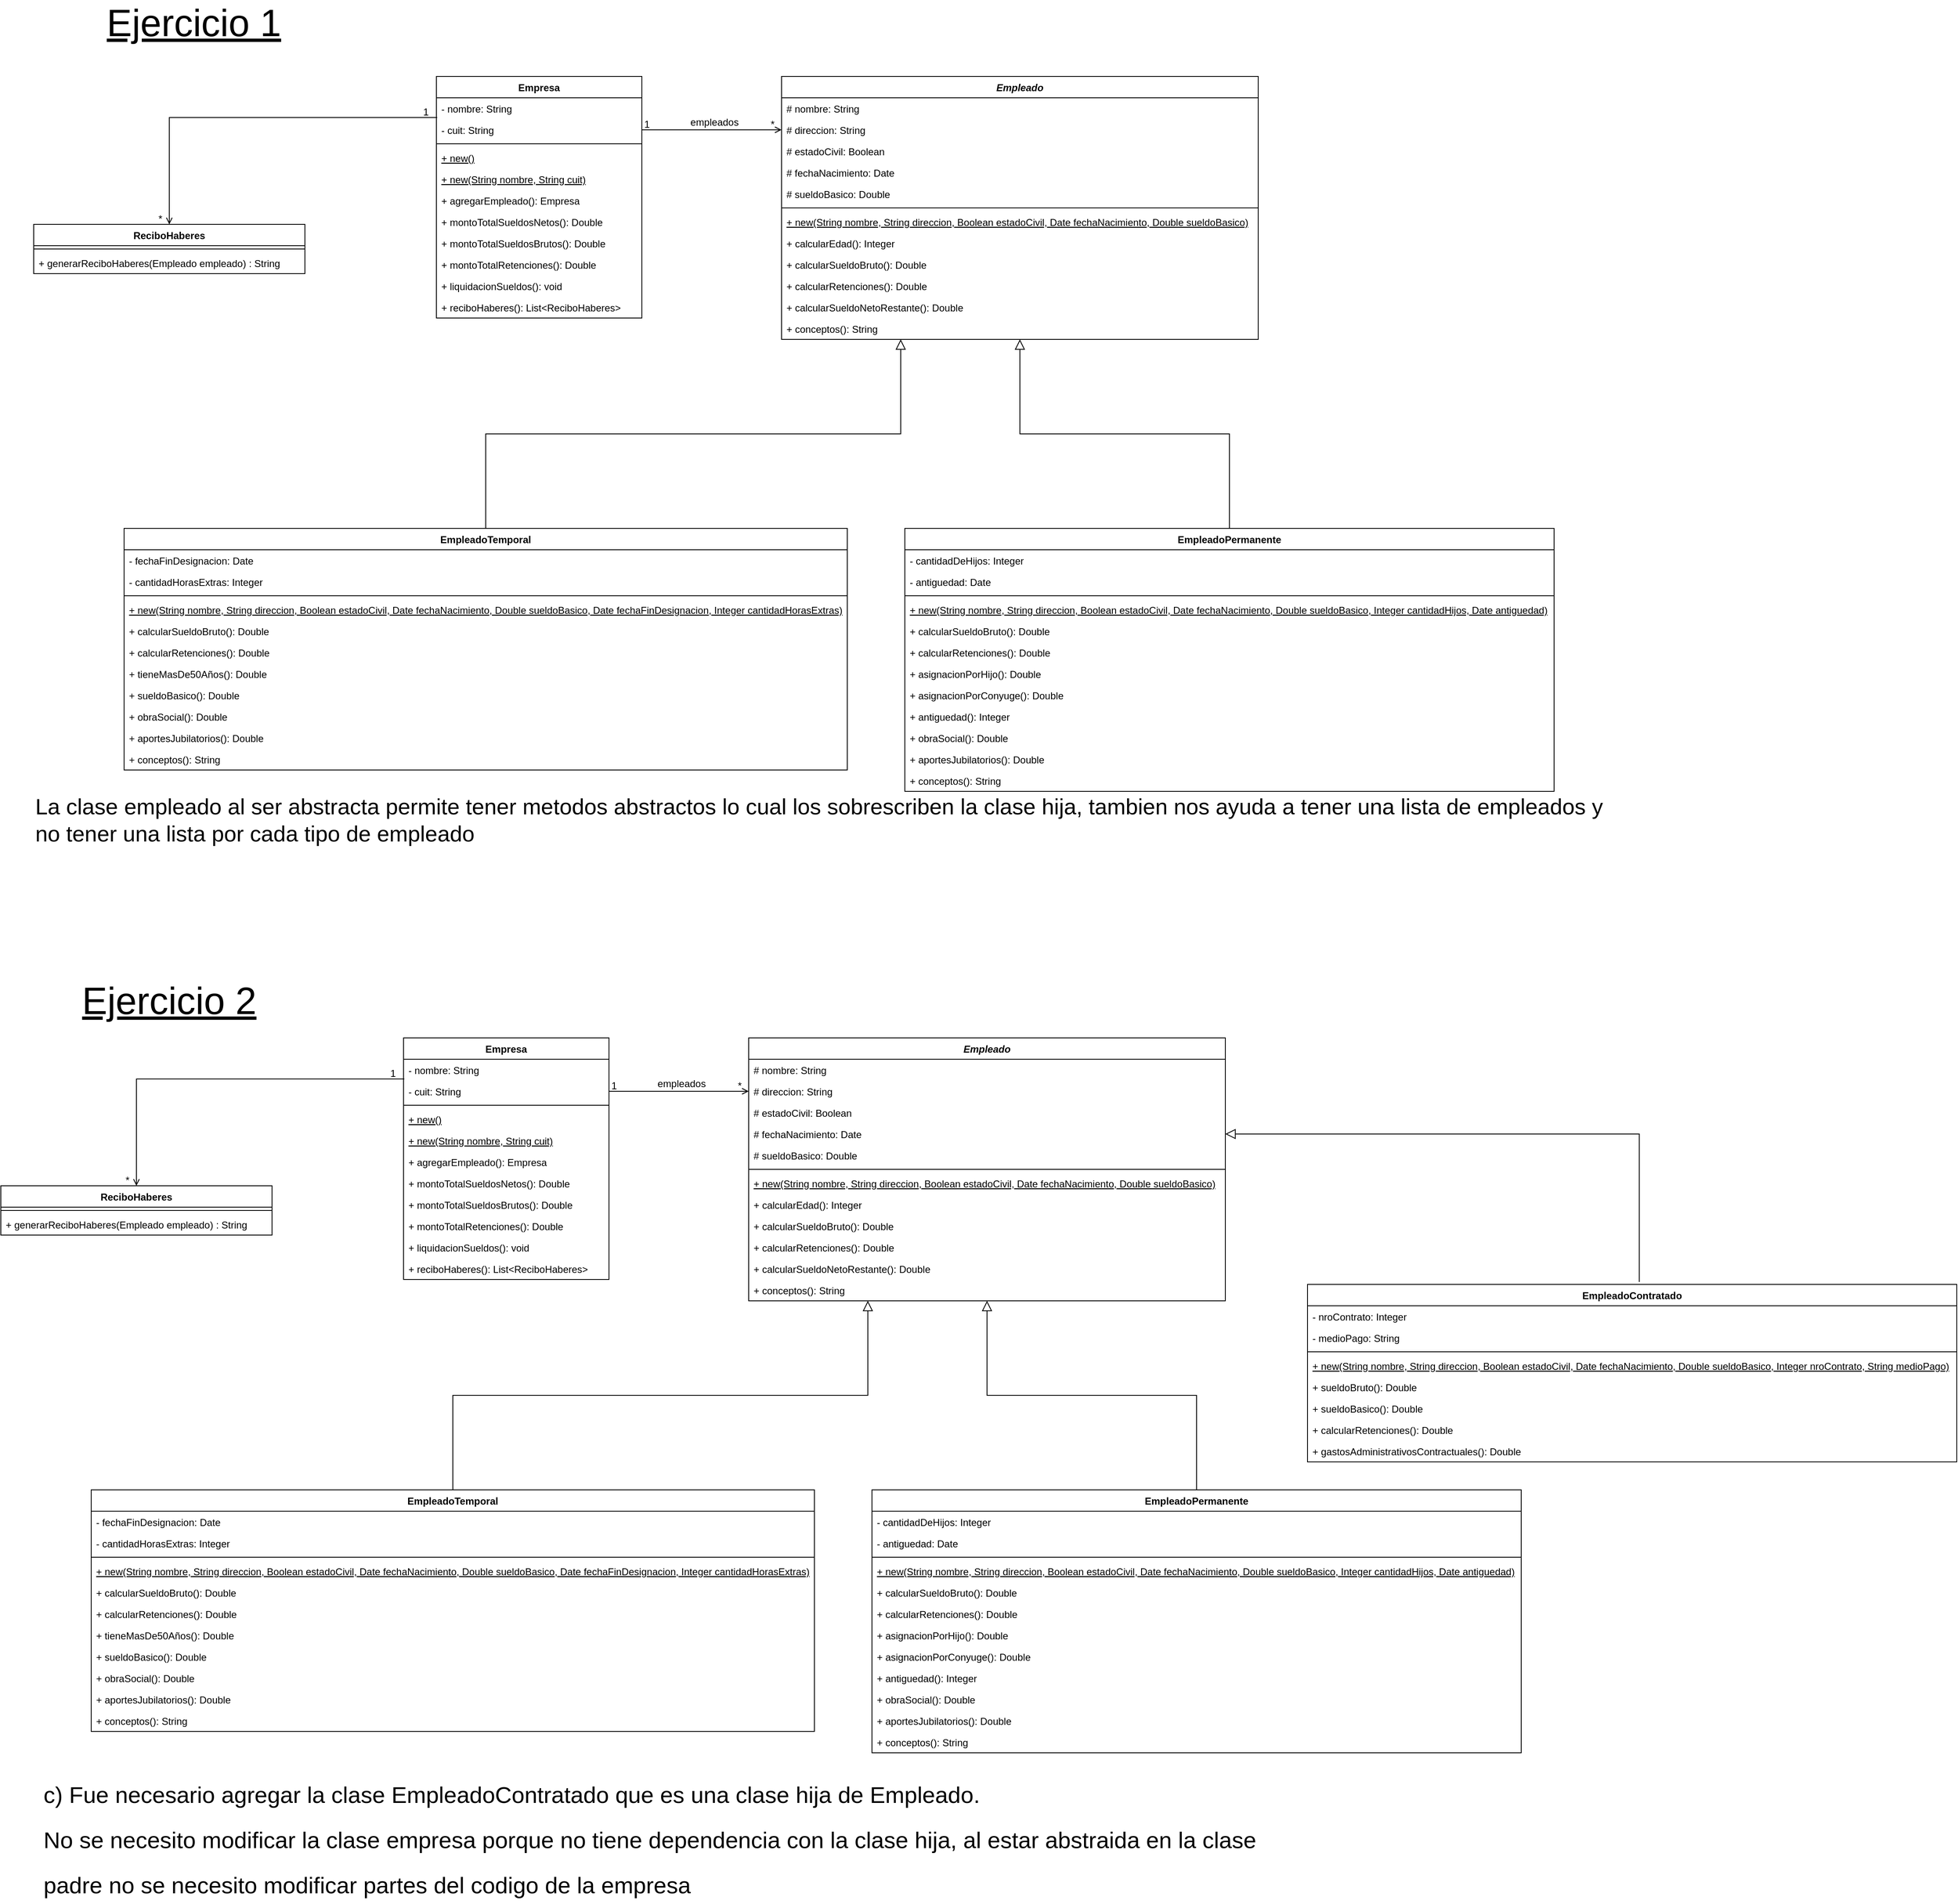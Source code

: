 <mxfile version="17.4.2" type="github">
  <diagram id="C5RBs43oDa-KdzZeNtuy" name="Page-1">
    <mxGraphModel dx="4097" dy="2901" grid="1" gridSize="10" guides="1" tooltips="1" connect="1" arrows="1" fold="1" page="1" pageScale="1" pageWidth="827" pageHeight="1169" math="0" shadow="0">
      <root>
        <mxCell id="WIyWlLk6GJQsqaUBKTNV-0" />
        <mxCell id="WIyWlLk6GJQsqaUBKTNV-1" parent="WIyWlLk6GJQsqaUBKTNV-0" />
        <mxCell id="zkfFHV4jXpPFQw0GAbJ--6" value="Empresa" style="swimlane;fontStyle=1;align=center;verticalAlign=top;childLayout=stackLayout;horizontal=1;startSize=26;horizontalStack=0;resizeParent=1;resizeLast=0;collapsible=1;marginBottom=0;rounded=0;shadow=0;strokeWidth=1;" parent="WIyWlLk6GJQsqaUBKTNV-1" vertex="1">
          <mxGeometry x="-290" y="-1070" width="250" height="294" as="geometry">
            <mxRectangle x="130" y="380" width="160" height="26" as="alternateBounds" />
          </mxGeometry>
        </mxCell>
        <mxCell id="zkfFHV4jXpPFQw0GAbJ--7" value="- nombre: String" style="text;align=left;verticalAlign=top;spacingLeft=4;spacingRight=4;overflow=hidden;rotatable=0;points=[[0,0.5],[1,0.5]];portConstraint=eastwest;" parent="zkfFHV4jXpPFQw0GAbJ--6" vertex="1">
          <mxGeometry y="26" width="250" height="26" as="geometry" />
        </mxCell>
        <mxCell id="zkfFHV4jXpPFQw0GAbJ--8" value="- cuit: String" style="text;align=left;verticalAlign=top;spacingLeft=4;spacingRight=4;overflow=hidden;rotatable=0;points=[[0,0.5],[1,0.5]];portConstraint=eastwest;rounded=0;shadow=0;html=0;" parent="zkfFHV4jXpPFQw0GAbJ--6" vertex="1">
          <mxGeometry y="52" width="250" height="26" as="geometry" />
        </mxCell>
        <mxCell id="zkfFHV4jXpPFQw0GAbJ--9" value="" style="line;html=1;strokeWidth=1;align=left;verticalAlign=middle;spacingTop=-1;spacingLeft=3;spacingRight=3;rotatable=0;labelPosition=right;points=[];portConstraint=eastwest;" parent="zkfFHV4jXpPFQw0GAbJ--6" vertex="1">
          <mxGeometry y="78" width="250" height="8" as="geometry" />
        </mxCell>
        <mxCell id="yzf1McUnUGxm_b6Z-Wyk-23" value="+ new()" style="text;align=left;verticalAlign=top;spacingLeft=4;spacingRight=4;overflow=hidden;rotatable=0;points=[[0,0.5],[1,0.5]];portConstraint=eastwest;fontStyle=4" parent="zkfFHV4jXpPFQw0GAbJ--6" vertex="1">
          <mxGeometry y="86" width="250" height="26" as="geometry" />
        </mxCell>
        <mxCell id="yzf1McUnUGxm_b6Z-Wyk-24" value="+ new(String nombre, String cuit)" style="text;align=left;verticalAlign=top;spacingLeft=4;spacingRight=4;overflow=hidden;rotatable=0;points=[[0,0.5],[1,0.5]];portConstraint=eastwest;fontStyle=4" parent="zkfFHV4jXpPFQw0GAbJ--6" vertex="1">
          <mxGeometry y="112" width="250" height="26" as="geometry" />
        </mxCell>
        <mxCell id="yzf1McUnUGxm_b6Z-Wyk-25" value="+ agregarEmpleado(): Empresa" style="text;align=left;verticalAlign=top;spacingLeft=4;spacingRight=4;overflow=hidden;rotatable=0;points=[[0,0.5],[1,0.5]];portConstraint=eastwest;" parent="zkfFHV4jXpPFQw0GAbJ--6" vertex="1">
          <mxGeometry y="138" width="250" height="26" as="geometry" />
        </mxCell>
        <mxCell id="zkfFHV4jXpPFQw0GAbJ--11" value="+ montoTotalSueldosNetos(): Double" style="text;align=left;verticalAlign=top;spacingLeft=4;spacingRight=4;overflow=hidden;rotatable=0;points=[[0,0.5],[1,0.5]];portConstraint=eastwest;" parent="zkfFHV4jXpPFQw0GAbJ--6" vertex="1">
          <mxGeometry y="164" width="250" height="26" as="geometry" />
        </mxCell>
        <mxCell id="E6LZfar_0cPYCz-3I67T-0" value="+ montoTotalSueldosBrutos(): Double" style="text;align=left;verticalAlign=top;spacingLeft=4;spacingRight=4;overflow=hidden;rotatable=0;points=[[0,0.5],[1,0.5]];portConstraint=eastwest;" parent="zkfFHV4jXpPFQw0GAbJ--6" vertex="1">
          <mxGeometry y="190" width="250" height="26" as="geometry" />
        </mxCell>
        <mxCell id="E6LZfar_0cPYCz-3I67T-1" value="+ montoTotalRetenciones(): Double" style="text;align=left;verticalAlign=top;spacingLeft=4;spacingRight=4;overflow=hidden;rotatable=0;points=[[0,0.5],[1,0.5]];portConstraint=eastwest;" parent="zkfFHV4jXpPFQw0GAbJ--6" vertex="1">
          <mxGeometry y="216" width="250" height="26" as="geometry" />
        </mxCell>
        <mxCell id="E6LZfar_0cPYCz-3I67T-2" value="+ liquidacionSueldos(): void" style="text;align=left;verticalAlign=top;spacingLeft=4;spacingRight=4;overflow=hidden;rotatable=0;points=[[0,0.5],[1,0.5]];portConstraint=eastwest;" parent="zkfFHV4jXpPFQw0GAbJ--6" vertex="1">
          <mxGeometry y="242" width="250" height="26" as="geometry" />
        </mxCell>
        <mxCell id="yzf1McUnUGxm_b6Z-Wyk-26" value="+ reciboHaberes(): List&lt;ReciboHaberes&gt;" style="text;align=left;verticalAlign=top;spacingLeft=4;spacingRight=4;overflow=hidden;rotatable=0;points=[[0,0.5],[1,0.5]];portConstraint=eastwest;" parent="zkfFHV4jXpPFQw0GAbJ--6" vertex="1">
          <mxGeometry y="268" width="250" height="26" as="geometry" />
        </mxCell>
        <mxCell id="zkfFHV4jXpPFQw0GAbJ--17" value="Empleado" style="swimlane;fontStyle=3;align=center;verticalAlign=top;childLayout=stackLayout;horizontal=1;startSize=26;horizontalStack=0;resizeParent=1;resizeLast=0;collapsible=1;marginBottom=0;rounded=0;shadow=0;strokeWidth=1;" parent="WIyWlLk6GJQsqaUBKTNV-1" vertex="1">
          <mxGeometry x="130" y="-1070" width="580" height="320" as="geometry">
            <mxRectangle x="550" y="140" width="160" height="26" as="alternateBounds" />
          </mxGeometry>
        </mxCell>
        <mxCell id="zkfFHV4jXpPFQw0GAbJ--18" value="# nombre: String" style="text;align=left;verticalAlign=top;spacingLeft=4;spacingRight=4;overflow=hidden;rotatable=0;points=[[0,0.5],[1,0.5]];portConstraint=eastwest;" parent="zkfFHV4jXpPFQw0GAbJ--17" vertex="1">
          <mxGeometry y="26" width="580" height="26" as="geometry" />
        </mxCell>
        <mxCell id="zkfFHV4jXpPFQw0GAbJ--19" value="# direccion: String" style="text;align=left;verticalAlign=top;spacingLeft=4;spacingRight=4;overflow=hidden;rotatable=0;points=[[0,0.5],[1,0.5]];portConstraint=eastwest;rounded=0;shadow=0;html=0;" parent="zkfFHV4jXpPFQw0GAbJ--17" vertex="1">
          <mxGeometry y="52" width="580" height="26" as="geometry" />
        </mxCell>
        <mxCell id="zkfFHV4jXpPFQw0GAbJ--20" value="# estadoCivil: Boolean" style="text;align=left;verticalAlign=top;spacingLeft=4;spacingRight=4;overflow=hidden;rotatable=0;points=[[0,0.5],[1,0.5]];portConstraint=eastwest;rounded=0;shadow=0;html=0;" parent="zkfFHV4jXpPFQw0GAbJ--17" vertex="1">
          <mxGeometry y="78" width="580" height="26" as="geometry" />
        </mxCell>
        <mxCell id="zkfFHV4jXpPFQw0GAbJ--21" value="# fechaNacimiento: Date" style="text;align=left;verticalAlign=top;spacingLeft=4;spacingRight=4;overflow=hidden;rotatable=0;points=[[0,0.5],[1,0.5]];portConstraint=eastwest;rounded=0;shadow=0;html=0;" parent="zkfFHV4jXpPFQw0GAbJ--17" vertex="1">
          <mxGeometry y="104" width="580" height="26" as="geometry" />
        </mxCell>
        <mxCell id="zkfFHV4jXpPFQw0GAbJ--22" value="# sueldoBasico: Double" style="text;align=left;verticalAlign=top;spacingLeft=4;spacingRight=4;overflow=hidden;rotatable=0;points=[[0,0.5],[1,0.5]];portConstraint=eastwest;rounded=0;shadow=0;html=0;" parent="zkfFHV4jXpPFQw0GAbJ--17" vertex="1">
          <mxGeometry y="130" width="580" height="26" as="geometry" />
        </mxCell>
        <mxCell id="zkfFHV4jXpPFQw0GAbJ--23" value="" style="line;html=1;strokeWidth=1;align=left;verticalAlign=middle;spacingTop=-1;spacingLeft=3;spacingRight=3;rotatable=0;labelPosition=right;points=[];portConstraint=eastwest;" parent="zkfFHV4jXpPFQw0GAbJ--17" vertex="1">
          <mxGeometry y="156" width="580" height="8" as="geometry" />
        </mxCell>
        <mxCell id="yzf1McUnUGxm_b6Z-Wyk-0" value="+ new(String nombre, String direccion, Boolean estadoCivil, Date fechaNacimiento, Double sueldoBasico)" style="text;align=left;verticalAlign=top;spacingLeft=4;spacingRight=4;overflow=hidden;rotatable=0;points=[[0,0.5],[1,0.5]];portConstraint=eastwest;fontStyle=4" parent="zkfFHV4jXpPFQw0GAbJ--17" vertex="1">
          <mxGeometry y="164" width="580" height="26" as="geometry" />
        </mxCell>
        <mxCell id="nwJ270YW6wxKtkPxq6GA-1" value="+ calcularEdad(): Integer" style="text;align=left;verticalAlign=top;spacingLeft=4;spacingRight=4;overflow=hidden;rotatable=0;points=[[0,0.5],[1,0.5]];portConstraint=eastwest;" parent="zkfFHV4jXpPFQw0GAbJ--17" vertex="1">
          <mxGeometry y="190" width="580" height="26" as="geometry" />
        </mxCell>
        <mxCell id="zkfFHV4jXpPFQw0GAbJ--25" value="+ calcularSueldoBruto(): Double" style="text;align=left;verticalAlign=top;spacingLeft=4;spacingRight=4;overflow=hidden;rotatable=0;points=[[0,0.5],[1,0.5]];portConstraint=eastwest;" parent="zkfFHV4jXpPFQw0GAbJ--17" vertex="1">
          <mxGeometry y="216" width="580" height="26" as="geometry" />
        </mxCell>
        <mxCell id="JnNT9-7fcuWE7zyktl3N-20" value="+ calcularRetenciones(): Double" style="text;align=left;verticalAlign=top;spacingLeft=4;spacingRight=4;overflow=hidden;rotatable=0;points=[[0,0.5],[1,0.5]];portConstraint=eastwest;" parent="zkfFHV4jXpPFQw0GAbJ--17" vertex="1">
          <mxGeometry y="242" width="580" height="26" as="geometry" />
        </mxCell>
        <mxCell id="nwJ270YW6wxKtkPxq6GA-0" value="+ calcularSueldoNetoRestante(): Double" style="text;align=left;verticalAlign=top;spacingLeft=4;spacingRight=4;overflow=hidden;rotatable=0;points=[[0,0.5],[1,0.5]];portConstraint=eastwest;" parent="zkfFHV4jXpPFQw0GAbJ--17" vertex="1">
          <mxGeometry y="268" width="580" height="26" as="geometry" />
        </mxCell>
        <mxCell id="yzf1McUnUGxm_b6Z-Wyk-3" value="+ conceptos(): String" style="text;align=left;verticalAlign=top;spacingLeft=4;spacingRight=4;overflow=hidden;rotatable=0;points=[[0,0.5],[1,0.5]];portConstraint=eastwest;" parent="zkfFHV4jXpPFQw0GAbJ--17" vertex="1">
          <mxGeometry y="294" width="580" height="26" as="geometry" />
        </mxCell>
        <mxCell id="zkfFHV4jXpPFQw0GAbJ--26" value="" style="endArrow=open;shadow=0;strokeWidth=1;rounded=0;endFill=1;edgeStyle=elbowEdgeStyle;elbow=vertical;exitX=1;exitY=0.5;exitDx=0;exitDy=0;entryX=0;entryY=0.5;entryDx=0;entryDy=0;" parent="WIyWlLk6GJQsqaUBKTNV-1" source="zkfFHV4jXpPFQw0GAbJ--8" target="zkfFHV4jXpPFQw0GAbJ--19" edge="1">
          <mxGeometry x="0.5" y="41" relative="1" as="geometry">
            <mxPoint x="-50" y="-980" as="sourcePoint" />
            <mxPoint x="90" y="-980" as="targetPoint" />
            <mxPoint x="-40" y="32" as="offset" />
          </mxGeometry>
        </mxCell>
        <mxCell id="zkfFHV4jXpPFQw0GAbJ--27" value="1" style="resizable=0;align=left;verticalAlign=bottom;labelBackgroundColor=none;fontSize=12;" parent="zkfFHV4jXpPFQw0GAbJ--26" connectable="0" vertex="1">
          <mxGeometry x="-1" relative="1" as="geometry">
            <mxPoint x="1" y="2" as="offset" />
          </mxGeometry>
        </mxCell>
        <mxCell id="zkfFHV4jXpPFQw0GAbJ--28" value="*" style="resizable=0;align=right;verticalAlign=bottom;labelBackgroundColor=none;fontSize=12;" parent="zkfFHV4jXpPFQw0GAbJ--26" connectable="0" vertex="1">
          <mxGeometry x="1" relative="1" as="geometry">
            <mxPoint x="-7" y="2" as="offset" />
          </mxGeometry>
        </mxCell>
        <mxCell id="zkfFHV4jXpPFQw0GAbJ--29" value="empleados" style="text;html=1;resizable=0;points=[];;align=center;verticalAlign=middle;labelBackgroundColor=none;rounded=0;shadow=0;strokeWidth=1;fontSize=12;" parent="zkfFHV4jXpPFQw0GAbJ--26" vertex="1" connectable="0">
          <mxGeometry x="0.5" y="49" relative="1" as="geometry">
            <mxPoint x="-40" y="40" as="offset" />
          </mxGeometry>
        </mxCell>
        <mxCell id="JnNT9-7fcuWE7zyktl3N-1" value="EmpleadoTemporal" style="swimlane;fontStyle=1;align=center;verticalAlign=top;childLayout=stackLayout;horizontal=1;startSize=26;horizontalStack=0;resizeParent=1;resizeLast=0;collapsible=1;marginBottom=0;rounded=0;shadow=0;strokeWidth=1;" parent="WIyWlLk6GJQsqaUBKTNV-1" vertex="1">
          <mxGeometry x="-670" y="-520" width="880" height="294" as="geometry">
            <mxRectangle x="550" y="140" width="160" height="26" as="alternateBounds" />
          </mxGeometry>
        </mxCell>
        <mxCell id="JnNT9-7fcuWE7zyktl3N-2" value="- fechaFinDesignacion: Date" style="text;align=left;verticalAlign=top;spacingLeft=4;spacingRight=4;overflow=hidden;rotatable=0;points=[[0,0.5],[1,0.5]];portConstraint=eastwest;" parent="JnNT9-7fcuWE7zyktl3N-1" vertex="1">
          <mxGeometry y="26" width="880" height="26" as="geometry" />
        </mxCell>
        <mxCell id="JnNT9-7fcuWE7zyktl3N-3" value="- cantidadHorasExtras: Integer" style="text;align=left;verticalAlign=top;spacingLeft=4;spacingRight=4;overflow=hidden;rotatable=0;points=[[0,0.5],[1,0.5]];portConstraint=eastwest;rounded=0;shadow=0;html=0;" parent="JnNT9-7fcuWE7zyktl3N-1" vertex="1">
          <mxGeometry y="52" width="880" height="26" as="geometry" />
        </mxCell>
        <mxCell id="JnNT9-7fcuWE7zyktl3N-7" value="" style="line;html=1;strokeWidth=1;align=left;verticalAlign=middle;spacingTop=-1;spacingLeft=3;spacingRight=3;rotatable=0;labelPosition=right;points=[];portConstraint=eastwest;" parent="JnNT9-7fcuWE7zyktl3N-1" vertex="1">
          <mxGeometry y="78" width="880" height="8" as="geometry" />
        </mxCell>
        <mxCell id="yzf1McUnUGxm_b6Z-Wyk-15" value="+ new(String nombre, String direccion, Boolean estadoCivil, Date fechaNacimiento, Double sueldoBasico, Date fechaFinDesignacion, Integer cantidadHorasExtras)" style="text;align=left;verticalAlign=top;spacingLeft=4;spacingRight=4;overflow=hidden;rotatable=0;points=[[0,0.5],[1,0.5]];portConstraint=eastwest;rounded=0;shadow=0;html=0;fontStyle=4" parent="JnNT9-7fcuWE7zyktl3N-1" vertex="1">
          <mxGeometry y="86" width="880" height="26" as="geometry" />
        </mxCell>
        <mxCell id="yzf1McUnUGxm_b6Z-Wyk-16" value="+ calcularSueldoBruto(): Double" style="text;align=left;verticalAlign=top;spacingLeft=4;spacingRight=4;overflow=hidden;rotatable=0;points=[[0,0.5],[1,0.5]];portConstraint=eastwest;rounded=0;shadow=0;html=0;" parent="JnNT9-7fcuWE7zyktl3N-1" vertex="1">
          <mxGeometry y="112" width="880" height="26" as="geometry" />
        </mxCell>
        <mxCell id="yzf1McUnUGxm_b6Z-Wyk-17" value="+ calcularRetenciones(): Double" style="text;align=left;verticalAlign=top;spacingLeft=4;spacingRight=4;overflow=hidden;rotatable=0;points=[[0,0.5],[1,0.5]];portConstraint=eastwest;rounded=0;shadow=0;html=0;" parent="JnNT9-7fcuWE7zyktl3N-1" vertex="1">
          <mxGeometry y="138" width="880" height="26" as="geometry" />
        </mxCell>
        <mxCell id="yzf1McUnUGxm_b6Z-Wyk-18" value="+ tieneMasDe50Años(): Double" style="text;align=left;verticalAlign=top;spacingLeft=4;spacingRight=4;overflow=hidden;rotatable=0;points=[[0,0.5],[1,0.5]];portConstraint=eastwest;rounded=0;shadow=0;html=0;" parent="JnNT9-7fcuWE7zyktl3N-1" vertex="1">
          <mxGeometry y="164" width="880" height="26" as="geometry" />
        </mxCell>
        <mxCell id="yzf1McUnUGxm_b6Z-Wyk-19" value="+ sueldoBasico(): Double" style="text;align=left;verticalAlign=top;spacingLeft=4;spacingRight=4;overflow=hidden;rotatable=0;points=[[0,0.5],[1,0.5]];portConstraint=eastwest;rounded=0;shadow=0;html=0;" parent="JnNT9-7fcuWE7zyktl3N-1" vertex="1">
          <mxGeometry y="190" width="880" height="26" as="geometry" />
        </mxCell>
        <mxCell id="yzf1McUnUGxm_b6Z-Wyk-20" value="+ obraSocial(): Double" style="text;align=left;verticalAlign=top;spacingLeft=4;spacingRight=4;overflow=hidden;rotatable=0;points=[[0,0.5],[1,0.5]];portConstraint=eastwest;rounded=0;shadow=0;html=0;" parent="JnNT9-7fcuWE7zyktl3N-1" vertex="1">
          <mxGeometry y="216" width="880" height="26" as="geometry" />
        </mxCell>
        <mxCell id="yzf1McUnUGxm_b6Z-Wyk-21" value="+ aportesJubilatorios(): Double" style="text;align=left;verticalAlign=top;spacingLeft=4;spacingRight=4;overflow=hidden;rotatable=0;points=[[0,0.5],[1,0.5]];portConstraint=eastwest;rounded=0;shadow=0;html=0;" parent="JnNT9-7fcuWE7zyktl3N-1" vertex="1">
          <mxGeometry y="242" width="880" height="26" as="geometry" />
        </mxCell>
        <mxCell id="yzf1McUnUGxm_b6Z-Wyk-22" value="+ conceptos(): String" style="text;align=left;verticalAlign=top;spacingLeft=4;spacingRight=4;overflow=hidden;rotatable=0;points=[[0,0.5],[1,0.5]];portConstraint=eastwest;rounded=0;shadow=0;html=0;" parent="JnNT9-7fcuWE7zyktl3N-1" vertex="1">
          <mxGeometry y="268" width="880" height="26" as="geometry" />
        </mxCell>
        <mxCell id="JnNT9-7fcuWE7zyktl3N-10" value="EmpleadoPermanente" style="swimlane;fontStyle=1;align=center;verticalAlign=top;childLayout=stackLayout;horizontal=1;startSize=26;horizontalStack=0;resizeParent=1;resizeLast=0;collapsible=1;marginBottom=0;rounded=0;shadow=0;strokeWidth=1;" parent="WIyWlLk6GJQsqaUBKTNV-1" vertex="1">
          <mxGeometry x="280" y="-520" width="790" height="320" as="geometry">
            <mxRectangle x="510" y="880" width="160" height="26" as="alternateBounds" />
          </mxGeometry>
        </mxCell>
        <mxCell id="JnNT9-7fcuWE7zyktl3N-11" value="- cantidadDeHijos: Integer" style="text;align=left;verticalAlign=top;spacingLeft=4;spacingRight=4;overflow=hidden;rotatable=0;points=[[0,0.5],[1,0.5]];portConstraint=eastwest;" parent="JnNT9-7fcuWE7zyktl3N-10" vertex="1">
          <mxGeometry y="26" width="790" height="26" as="geometry" />
        </mxCell>
        <mxCell id="JnNT9-7fcuWE7zyktl3N-12" value="- antiguedad: Date" style="text;align=left;verticalAlign=top;spacingLeft=4;spacingRight=4;overflow=hidden;rotatable=0;points=[[0,0.5],[1,0.5]];portConstraint=eastwest;rounded=0;shadow=0;html=0;" parent="JnNT9-7fcuWE7zyktl3N-10" vertex="1">
          <mxGeometry y="52" width="790" height="26" as="geometry" />
        </mxCell>
        <mxCell id="JnNT9-7fcuWE7zyktl3N-16" value="" style="line;html=1;strokeWidth=1;align=left;verticalAlign=middle;spacingTop=-1;spacingLeft=3;spacingRight=3;rotatable=0;labelPosition=right;points=[];portConstraint=eastwest;" parent="JnNT9-7fcuWE7zyktl3N-10" vertex="1">
          <mxGeometry y="78" width="790" height="8" as="geometry" />
        </mxCell>
        <mxCell id="yzf1McUnUGxm_b6Z-Wyk-5" value="+ new(String nombre, String direccion, Boolean estadoCivil, Date fechaNacimiento, Double sueldoBasico, Integer cantidadHijos, Date antiguedad)" style="text;align=left;verticalAlign=top;spacingLeft=4;spacingRight=4;overflow=hidden;rotatable=0;points=[[0,0.5],[1,0.5]];portConstraint=eastwest;rounded=0;shadow=0;html=0;fontStyle=4" parent="JnNT9-7fcuWE7zyktl3N-10" vertex="1">
          <mxGeometry y="86" width="790" height="26" as="geometry" />
        </mxCell>
        <mxCell id="yzf1McUnUGxm_b6Z-Wyk-7" value="+ calcularSueldoBruto(): Double" style="text;align=left;verticalAlign=top;spacingLeft=4;spacingRight=4;overflow=hidden;rotatable=0;points=[[0,0.5],[1,0.5]];portConstraint=eastwest;rounded=0;shadow=0;html=0;fontStyle=0" parent="JnNT9-7fcuWE7zyktl3N-10" vertex="1">
          <mxGeometry y="112" width="790" height="26" as="geometry" />
        </mxCell>
        <mxCell id="yzf1McUnUGxm_b6Z-Wyk-8" value="+ calcularRetenciones(): Double" style="text;align=left;verticalAlign=top;spacingLeft=4;spacingRight=4;overflow=hidden;rotatable=0;points=[[0,0.5],[1,0.5]];portConstraint=eastwest;rounded=0;shadow=0;html=0;fontStyle=0" parent="JnNT9-7fcuWE7zyktl3N-10" vertex="1">
          <mxGeometry y="138" width="790" height="26" as="geometry" />
        </mxCell>
        <mxCell id="yzf1McUnUGxm_b6Z-Wyk-9" value="+ asignacionPorHijo(): Double" style="text;align=left;verticalAlign=top;spacingLeft=4;spacingRight=4;overflow=hidden;rotatable=0;points=[[0,0.5],[1,0.5]];portConstraint=eastwest;rounded=0;shadow=0;html=0;fontStyle=0" parent="JnNT9-7fcuWE7zyktl3N-10" vertex="1">
          <mxGeometry y="164" width="790" height="26" as="geometry" />
        </mxCell>
        <mxCell id="yzf1McUnUGxm_b6Z-Wyk-10" value="+ asignacionPorConyuge(): Double" style="text;align=left;verticalAlign=top;spacingLeft=4;spacingRight=4;overflow=hidden;rotatable=0;points=[[0,0.5],[1,0.5]];portConstraint=eastwest;rounded=0;shadow=0;html=0;fontStyle=0" parent="JnNT9-7fcuWE7zyktl3N-10" vertex="1">
          <mxGeometry y="190" width="790" height="26" as="geometry" />
        </mxCell>
        <mxCell id="yzf1McUnUGxm_b6Z-Wyk-11" value="+ antiguedad(): Integer" style="text;align=left;verticalAlign=top;spacingLeft=4;spacingRight=4;overflow=hidden;rotatable=0;points=[[0,0.5],[1,0.5]];portConstraint=eastwest;rounded=0;shadow=0;html=0;fontStyle=0" parent="JnNT9-7fcuWE7zyktl3N-10" vertex="1">
          <mxGeometry y="216" width="790" height="26" as="geometry" />
        </mxCell>
        <mxCell id="yzf1McUnUGxm_b6Z-Wyk-12" value="+ obraSocial(): Double" style="text;align=left;verticalAlign=top;spacingLeft=4;spacingRight=4;overflow=hidden;rotatable=0;points=[[0,0.5],[1,0.5]];portConstraint=eastwest;rounded=0;shadow=0;html=0;fontStyle=0" parent="JnNT9-7fcuWE7zyktl3N-10" vertex="1">
          <mxGeometry y="242" width="790" height="26" as="geometry" />
        </mxCell>
        <mxCell id="yzf1McUnUGxm_b6Z-Wyk-13" value="+ aportesJubilatorios(): Double" style="text;align=left;verticalAlign=top;spacingLeft=4;spacingRight=4;overflow=hidden;rotatable=0;points=[[0,0.5],[1,0.5]];portConstraint=eastwest;rounded=0;shadow=0;html=0;fontStyle=0" parent="JnNT9-7fcuWE7zyktl3N-10" vertex="1">
          <mxGeometry y="268" width="790" height="26" as="geometry" />
        </mxCell>
        <mxCell id="yzf1McUnUGxm_b6Z-Wyk-14" value="+ conceptos(): String" style="text;align=left;verticalAlign=top;spacingLeft=4;spacingRight=4;overflow=hidden;rotatable=0;points=[[0,0.5],[1,0.5]];portConstraint=eastwest;rounded=0;shadow=0;html=0;fontStyle=0" parent="JnNT9-7fcuWE7zyktl3N-10" vertex="1">
          <mxGeometry y="294" width="790" height="26" as="geometry" />
        </mxCell>
        <mxCell id="JnNT9-7fcuWE7zyktl3N-21" value="" style="endArrow=block;endSize=10;endFill=0;shadow=0;strokeWidth=1;rounded=0;edgeStyle=elbowEdgeStyle;elbow=vertical;exitX=0.5;exitY=0;exitDx=0;exitDy=0;entryX=0.5;entryY=1;entryDx=0;entryDy=0;" parent="WIyWlLk6GJQsqaUBKTNV-1" source="JnNT9-7fcuWE7zyktl3N-10" target="zkfFHV4jXpPFQw0GAbJ--17" edge="1">
          <mxGeometry width="160" relative="1" as="geometry">
            <mxPoint x="80" y="-1250" as="sourcePoint" />
            <mxPoint x="360" y="-780" as="targetPoint" />
          </mxGeometry>
        </mxCell>
        <mxCell id="JnNT9-7fcuWE7zyktl3N-22" value="" style="endArrow=block;endSize=10;endFill=0;shadow=0;strokeWidth=1;rounded=0;edgeStyle=elbowEdgeStyle;elbow=vertical;exitX=0.5;exitY=0;exitDx=0;exitDy=0;entryX=0.25;entryY=1;entryDx=0;entryDy=0;" parent="WIyWlLk6GJQsqaUBKTNV-1" source="JnNT9-7fcuWE7zyktl3N-1" target="zkfFHV4jXpPFQw0GAbJ--17" edge="1">
          <mxGeometry width="160" relative="1" as="geometry">
            <mxPoint x="-163.2" y="-753.25" as="sourcePoint" />
            <mxPoint x="80" y="-780" as="targetPoint" />
          </mxGeometry>
        </mxCell>
        <mxCell id="E6LZfar_0cPYCz-3I67T-3" value="ReciboHaberes" style="swimlane;fontStyle=1;align=center;verticalAlign=top;childLayout=stackLayout;horizontal=1;startSize=26;horizontalStack=0;resizeParent=1;resizeLast=0;collapsible=1;marginBottom=0;rounded=0;shadow=0;strokeWidth=1;" parent="WIyWlLk6GJQsqaUBKTNV-1" vertex="1">
          <mxGeometry x="-780" y="-890" width="330" height="60" as="geometry">
            <mxRectangle x="130" y="380" width="160" height="26" as="alternateBounds" />
          </mxGeometry>
        </mxCell>
        <mxCell id="E6LZfar_0cPYCz-3I67T-6" value="" style="line;html=1;strokeWidth=1;align=left;verticalAlign=middle;spacingTop=-1;spacingLeft=3;spacingRight=3;rotatable=0;labelPosition=right;points=[];portConstraint=eastwest;" parent="E6LZfar_0cPYCz-3I67T-3" vertex="1">
          <mxGeometry y="26" width="330" height="8" as="geometry" />
        </mxCell>
        <mxCell id="VXXqU22cxP4O66-GsX6c-1" value="+ generarReciboHaberes(Empleado empleado) : String" style="text;align=left;verticalAlign=top;spacingLeft=4;spacingRight=4;overflow=hidden;rotatable=0;points=[[0,0.5],[1,0.5]];portConstraint=eastwest;rounded=0;shadow=0;html=0;fontStyle=0" parent="E6LZfar_0cPYCz-3I67T-3" vertex="1">
          <mxGeometry y="34" width="330" height="26" as="geometry" />
        </mxCell>
        <mxCell id="tojFOclZx8OMovrntNYi-5" value="" style="endArrow=open;shadow=0;strokeWidth=1;rounded=0;endFill=1;edgeStyle=elbowEdgeStyle;elbow=vertical;entryX=0.5;entryY=0;entryDx=0;entryDy=0;startArrow=none;startFill=0;exitX=0.004;exitY=0.923;exitDx=0;exitDy=0;exitPerimeter=0;" parent="WIyWlLk6GJQsqaUBKTNV-1" source="zkfFHV4jXpPFQw0GAbJ--7" target="E6LZfar_0cPYCz-3I67T-3" edge="1">
          <mxGeometry x="0.5" y="41" relative="1" as="geometry">
            <mxPoint x="-300" y="-1020" as="sourcePoint" />
            <mxPoint x="-410" y="-830" as="targetPoint" />
            <mxPoint x="-40" y="32" as="offset" />
            <Array as="points">
              <mxPoint x="-310" y="-1020" />
            </Array>
          </mxGeometry>
        </mxCell>
        <mxCell id="tojFOclZx8OMovrntNYi-6" value="1" style="resizable=0;align=left;verticalAlign=bottom;labelBackgroundColor=none;fontSize=12;" parent="tojFOclZx8OMovrntNYi-5" connectable="0" vertex="1">
          <mxGeometry x="-1" relative="1" as="geometry">
            <mxPoint x="-19" y="2" as="offset" />
          </mxGeometry>
        </mxCell>
        <mxCell id="tojFOclZx8OMovrntNYi-7" value="*" style="resizable=0;align=right;verticalAlign=bottom;labelBackgroundColor=none;fontSize=12;" parent="tojFOclZx8OMovrntNYi-5" connectable="0" vertex="1">
          <mxGeometry x="1" relative="1" as="geometry">
            <mxPoint x="-7" y="2" as="offset" />
          </mxGeometry>
        </mxCell>
        <mxCell id="VXXqU22cxP4O66-GsX6c-7" value="&lt;u&gt;Ejercicio 1&lt;/u&gt;" style="text;html=1;strokeColor=none;fillColor=none;align=center;verticalAlign=middle;whiteSpace=wrap;rounded=0;fontSize=46;" parent="WIyWlLk6GJQsqaUBKTNV-1" vertex="1">
          <mxGeometry x="-730" y="-1150" width="290" height="30" as="geometry" />
        </mxCell>
        <mxCell id="VXXqU22cxP4O66-GsX6c-80" value="&lt;u&gt;Ejercicio 2&lt;/u&gt;" style="text;html=1;strokeColor=none;fillColor=none;align=center;verticalAlign=middle;whiteSpace=wrap;rounded=0;fontSize=46;" parent="WIyWlLk6GJQsqaUBKTNV-1" vertex="1">
          <mxGeometry x="-760" y="40" width="290" height="30" as="geometry" />
        </mxCell>
        <mxCell id="VXXqU22cxP4O66-GsX6c-81" value="EmpleadoContratado" style="swimlane;fontStyle=1;align=center;verticalAlign=top;childLayout=stackLayout;horizontal=1;startSize=26;horizontalStack=0;resizeParent=1;resizeLast=0;collapsible=1;marginBottom=0;rounded=0;shadow=0;strokeWidth=1;" parent="WIyWlLk6GJQsqaUBKTNV-1" vertex="1">
          <mxGeometry x="770" y="400" width="790" height="216" as="geometry">
            <mxRectangle x="510" y="880" width="160" height="26" as="alternateBounds" />
          </mxGeometry>
        </mxCell>
        <mxCell id="VXXqU22cxP4O66-GsX6c-82" value="- nroContrato: Integer" style="text;align=left;verticalAlign=top;spacingLeft=4;spacingRight=4;overflow=hidden;rotatable=0;points=[[0,0.5],[1,0.5]];portConstraint=eastwest;" parent="VXXqU22cxP4O66-GsX6c-81" vertex="1">
          <mxGeometry y="26" width="790" height="26" as="geometry" />
        </mxCell>
        <mxCell id="VXXqU22cxP4O66-GsX6c-83" value="- medioPago: String" style="text;align=left;verticalAlign=top;spacingLeft=4;spacingRight=4;overflow=hidden;rotatable=0;points=[[0,0.5],[1,0.5]];portConstraint=eastwest;rounded=0;shadow=0;html=0;" parent="VXXqU22cxP4O66-GsX6c-81" vertex="1">
          <mxGeometry y="52" width="790" height="26" as="geometry" />
        </mxCell>
        <mxCell id="VXXqU22cxP4O66-GsX6c-84" value="" style="line;html=1;strokeWidth=1;align=left;verticalAlign=middle;spacingTop=-1;spacingLeft=3;spacingRight=3;rotatable=0;labelPosition=right;points=[];portConstraint=eastwest;" parent="VXXqU22cxP4O66-GsX6c-81" vertex="1">
          <mxGeometry y="78" width="790" height="8" as="geometry" />
        </mxCell>
        <mxCell id="VXXqU22cxP4O66-GsX6c-99" value="+ new(String nombre, String direccion, Boolean estadoCivil, Date fechaNacimiento, Double sueldoBasico, Integer nroContrato, String medioPago)" style="text;align=left;verticalAlign=top;spacingLeft=4;spacingRight=4;overflow=hidden;rotatable=0;points=[[0,0.5],[1,0.5]];portConstraint=eastwest;rounded=0;shadow=0;html=0;fontStyle=4" parent="VXXqU22cxP4O66-GsX6c-81" vertex="1">
          <mxGeometry y="86" width="790" height="26" as="geometry" />
        </mxCell>
        <mxCell id="VXXqU22cxP4O66-GsX6c-91" value="+ sueldoBruto(): Double" style="text;align=left;verticalAlign=top;spacingLeft=4;spacingRight=4;overflow=hidden;rotatable=0;points=[[0,0.5],[1,0.5]];portConstraint=eastwest;rounded=0;shadow=0;html=0;fontStyle=0" parent="VXXqU22cxP4O66-GsX6c-81" vertex="1">
          <mxGeometry y="112" width="790" height="26" as="geometry" />
        </mxCell>
        <mxCell id="VXXqU22cxP4O66-GsX6c-95" value="+ sueldoBasico(): Double" style="text;align=left;verticalAlign=top;spacingLeft=4;spacingRight=4;overflow=hidden;rotatable=0;points=[[0,0.5],[1,0.5]];portConstraint=eastwest;rounded=0;shadow=0;html=0;fontStyle=0" parent="VXXqU22cxP4O66-GsX6c-81" vertex="1">
          <mxGeometry y="138" width="790" height="26" as="geometry" />
        </mxCell>
        <mxCell id="VXXqU22cxP4O66-GsX6c-97" value="+ calcularRetenciones(): Double" style="text;align=left;verticalAlign=top;spacingLeft=4;spacingRight=4;overflow=hidden;rotatable=0;points=[[0,0.5],[1,0.5]];portConstraint=eastwest;rounded=0;shadow=0;html=0;fontStyle=0" parent="VXXqU22cxP4O66-GsX6c-81" vertex="1">
          <mxGeometry y="164" width="790" height="26" as="geometry" />
        </mxCell>
        <mxCell id="VXXqU22cxP4O66-GsX6c-98" value="+ gastosAdministrativosContractuales(): Double" style="text;align=left;verticalAlign=top;spacingLeft=4;spacingRight=4;overflow=hidden;rotatable=0;points=[[0,0.5],[1,0.5]];portConstraint=eastwest;rounded=0;shadow=0;html=0;fontStyle=0" parent="VXXqU22cxP4O66-GsX6c-81" vertex="1">
          <mxGeometry y="190" width="790" height="26" as="geometry" />
        </mxCell>
        <mxCell id="VXXqU22cxP4O66-GsX6c-94" value="" style="endArrow=block;endSize=10;endFill=0;shadow=0;strokeWidth=1;rounded=0;edgeStyle=elbowEdgeStyle;elbow=vertical;exitX=0.511;exitY=-0.014;exitDx=0;exitDy=0;exitPerimeter=0;entryX=1;entryY=0.5;entryDx=0;entryDy=0;" parent="WIyWlLk6GJQsqaUBKTNV-1" source="VXXqU22cxP4O66-GsX6c-81" edge="1" target="RKgf0716FIMQqNylsl5L-21">
          <mxGeometry width="160" relative="1" as="geometry">
            <mxPoint x="1094" y="371" as="sourcePoint" />
            <mxPoint x="1420" y="260" as="targetPoint" />
            <Array as="points">
              <mxPoint x="990" y="217" />
              <mxPoint x="1020" y="350" />
              <mxPoint x="1010" y="285" />
              <mxPoint x="1010" y="360" />
              <mxPoint x="1010" y="371" />
            </Array>
          </mxGeometry>
        </mxCell>
        <mxCell id="VXXqU22cxP4O66-GsX6c-100" value="&lt;font style=&quot;font-size: 28px&quot;&gt;c) Fue necesario agregar la clase EmpleadoContratado que es una clase hija de Empleado.&lt;br&gt;No se necesito modificar la clase empresa porque no tiene dependencia con la clase hija, al estar abstraida en la clase padre no se necesito modificar partes del codigo de la empresa&lt;br&gt;&lt;/font&gt;" style="text;html=1;strokeColor=none;fillColor=none;align=left;verticalAlign=middle;whiteSpace=wrap;rounded=0;fontSize=46;" parent="WIyWlLk6GJQsqaUBKTNV-1" vertex="1">
          <mxGeometry x="-770" y="990" width="1500" height="160" as="geometry" />
        </mxCell>
        <mxCell id="RKgf0716FIMQqNylsl5L-5" value="Empresa" style="swimlane;fontStyle=1;align=center;verticalAlign=top;childLayout=stackLayout;horizontal=1;startSize=26;horizontalStack=0;resizeParent=1;resizeLast=0;collapsible=1;marginBottom=0;rounded=0;shadow=0;strokeWidth=1;" vertex="1" parent="WIyWlLk6GJQsqaUBKTNV-1">
          <mxGeometry x="-330" y="100" width="250" height="294" as="geometry">
            <mxRectangle x="130" y="380" width="160" height="26" as="alternateBounds" />
          </mxGeometry>
        </mxCell>
        <mxCell id="RKgf0716FIMQqNylsl5L-6" value="- nombre: String" style="text;align=left;verticalAlign=top;spacingLeft=4;spacingRight=4;overflow=hidden;rotatable=0;points=[[0,0.5],[1,0.5]];portConstraint=eastwest;" vertex="1" parent="RKgf0716FIMQqNylsl5L-5">
          <mxGeometry y="26" width="250" height="26" as="geometry" />
        </mxCell>
        <mxCell id="RKgf0716FIMQqNylsl5L-7" value="- cuit: String" style="text;align=left;verticalAlign=top;spacingLeft=4;spacingRight=4;overflow=hidden;rotatable=0;points=[[0,0.5],[1,0.5]];portConstraint=eastwest;rounded=0;shadow=0;html=0;" vertex="1" parent="RKgf0716FIMQqNylsl5L-5">
          <mxGeometry y="52" width="250" height="26" as="geometry" />
        </mxCell>
        <mxCell id="RKgf0716FIMQqNylsl5L-8" value="" style="line;html=1;strokeWidth=1;align=left;verticalAlign=middle;spacingTop=-1;spacingLeft=3;spacingRight=3;rotatable=0;labelPosition=right;points=[];portConstraint=eastwest;" vertex="1" parent="RKgf0716FIMQqNylsl5L-5">
          <mxGeometry y="78" width="250" height="8" as="geometry" />
        </mxCell>
        <mxCell id="RKgf0716FIMQqNylsl5L-9" value="+ new()" style="text;align=left;verticalAlign=top;spacingLeft=4;spacingRight=4;overflow=hidden;rotatable=0;points=[[0,0.5],[1,0.5]];portConstraint=eastwest;fontStyle=4" vertex="1" parent="RKgf0716FIMQqNylsl5L-5">
          <mxGeometry y="86" width="250" height="26" as="geometry" />
        </mxCell>
        <mxCell id="RKgf0716FIMQqNylsl5L-10" value="+ new(String nombre, String cuit)" style="text;align=left;verticalAlign=top;spacingLeft=4;spacingRight=4;overflow=hidden;rotatable=0;points=[[0,0.5],[1,0.5]];portConstraint=eastwest;fontStyle=4" vertex="1" parent="RKgf0716FIMQqNylsl5L-5">
          <mxGeometry y="112" width="250" height="26" as="geometry" />
        </mxCell>
        <mxCell id="RKgf0716FIMQqNylsl5L-11" value="+ agregarEmpleado(): Empresa" style="text;align=left;verticalAlign=top;spacingLeft=4;spacingRight=4;overflow=hidden;rotatable=0;points=[[0,0.5],[1,0.5]];portConstraint=eastwest;" vertex="1" parent="RKgf0716FIMQqNylsl5L-5">
          <mxGeometry y="138" width="250" height="26" as="geometry" />
        </mxCell>
        <mxCell id="RKgf0716FIMQqNylsl5L-12" value="+ montoTotalSueldosNetos(): Double" style="text;align=left;verticalAlign=top;spacingLeft=4;spacingRight=4;overflow=hidden;rotatable=0;points=[[0,0.5],[1,0.5]];portConstraint=eastwest;" vertex="1" parent="RKgf0716FIMQqNylsl5L-5">
          <mxGeometry y="164" width="250" height="26" as="geometry" />
        </mxCell>
        <mxCell id="RKgf0716FIMQqNylsl5L-13" value="+ montoTotalSueldosBrutos(): Double" style="text;align=left;verticalAlign=top;spacingLeft=4;spacingRight=4;overflow=hidden;rotatable=0;points=[[0,0.5],[1,0.5]];portConstraint=eastwest;" vertex="1" parent="RKgf0716FIMQqNylsl5L-5">
          <mxGeometry y="190" width="250" height="26" as="geometry" />
        </mxCell>
        <mxCell id="RKgf0716FIMQqNylsl5L-14" value="+ montoTotalRetenciones(): Double" style="text;align=left;verticalAlign=top;spacingLeft=4;spacingRight=4;overflow=hidden;rotatable=0;points=[[0,0.5],[1,0.5]];portConstraint=eastwest;" vertex="1" parent="RKgf0716FIMQqNylsl5L-5">
          <mxGeometry y="216" width="250" height="26" as="geometry" />
        </mxCell>
        <mxCell id="RKgf0716FIMQqNylsl5L-15" value="+ liquidacionSueldos(): void" style="text;align=left;verticalAlign=top;spacingLeft=4;spacingRight=4;overflow=hidden;rotatable=0;points=[[0,0.5],[1,0.5]];portConstraint=eastwest;" vertex="1" parent="RKgf0716FIMQqNylsl5L-5">
          <mxGeometry y="242" width="250" height="26" as="geometry" />
        </mxCell>
        <mxCell id="RKgf0716FIMQqNylsl5L-16" value="+ reciboHaberes(): List&lt;ReciboHaberes&gt;" style="text;align=left;verticalAlign=top;spacingLeft=4;spacingRight=4;overflow=hidden;rotatable=0;points=[[0,0.5],[1,0.5]];portConstraint=eastwest;" vertex="1" parent="RKgf0716FIMQqNylsl5L-5">
          <mxGeometry y="268" width="250" height="26" as="geometry" />
        </mxCell>
        <mxCell id="RKgf0716FIMQqNylsl5L-17" value="Empleado" style="swimlane;fontStyle=3;align=center;verticalAlign=top;childLayout=stackLayout;horizontal=1;startSize=26;horizontalStack=0;resizeParent=1;resizeLast=0;collapsible=1;marginBottom=0;rounded=0;shadow=0;strokeWidth=1;" vertex="1" parent="WIyWlLk6GJQsqaUBKTNV-1">
          <mxGeometry x="90" y="100" width="580" height="320" as="geometry">
            <mxRectangle x="550" y="140" width="160" height="26" as="alternateBounds" />
          </mxGeometry>
        </mxCell>
        <mxCell id="RKgf0716FIMQqNylsl5L-18" value="# nombre: String" style="text;align=left;verticalAlign=top;spacingLeft=4;spacingRight=4;overflow=hidden;rotatable=0;points=[[0,0.5],[1,0.5]];portConstraint=eastwest;" vertex="1" parent="RKgf0716FIMQqNylsl5L-17">
          <mxGeometry y="26" width="580" height="26" as="geometry" />
        </mxCell>
        <mxCell id="RKgf0716FIMQqNylsl5L-19" value="# direccion: String" style="text;align=left;verticalAlign=top;spacingLeft=4;spacingRight=4;overflow=hidden;rotatable=0;points=[[0,0.5],[1,0.5]];portConstraint=eastwest;rounded=0;shadow=0;html=0;" vertex="1" parent="RKgf0716FIMQqNylsl5L-17">
          <mxGeometry y="52" width="580" height="26" as="geometry" />
        </mxCell>
        <mxCell id="RKgf0716FIMQqNylsl5L-20" value="# estadoCivil: Boolean" style="text;align=left;verticalAlign=top;spacingLeft=4;spacingRight=4;overflow=hidden;rotatable=0;points=[[0,0.5],[1,0.5]];portConstraint=eastwest;rounded=0;shadow=0;html=0;" vertex="1" parent="RKgf0716FIMQqNylsl5L-17">
          <mxGeometry y="78" width="580" height="26" as="geometry" />
        </mxCell>
        <mxCell id="RKgf0716FIMQqNylsl5L-21" value="# fechaNacimiento: Date" style="text;align=left;verticalAlign=top;spacingLeft=4;spacingRight=4;overflow=hidden;rotatable=0;points=[[0,0.5],[1,0.5]];portConstraint=eastwest;rounded=0;shadow=0;html=0;" vertex="1" parent="RKgf0716FIMQqNylsl5L-17">
          <mxGeometry y="104" width="580" height="26" as="geometry" />
        </mxCell>
        <mxCell id="RKgf0716FIMQqNylsl5L-22" value="# sueldoBasico: Double" style="text;align=left;verticalAlign=top;spacingLeft=4;spacingRight=4;overflow=hidden;rotatable=0;points=[[0,0.5],[1,0.5]];portConstraint=eastwest;rounded=0;shadow=0;html=0;" vertex="1" parent="RKgf0716FIMQqNylsl5L-17">
          <mxGeometry y="130" width="580" height="26" as="geometry" />
        </mxCell>
        <mxCell id="RKgf0716FIMQqNylsl5L-23" value="" style="line;html=1;strokeWidth=1;align=left;verticalAlign=middle;spacingTop=-1;spacingLeft=3;spacingRight=3;rotatable=0;labelPosition=right;points=[];portConstraint=eastwest;" vertex="1" parent="RKgf0716FIMQqNylsl5L-17">
          <mxGeometry y="156" width="580" height="8" as="geometry" />
        </mxCell>
        <mxCell id="RKgf0716FIMQqNylsl5L-24" value="+ new(String nombre, String direccion, Boolean estadoCivil, Date fechaNacimiento, Double sueldoBasico)" style="text;align=left;verticalAlign=top;spacingLeft=4;spacingRight=4;overflow=hidden;rotatable=0;points=[[0,0.5],[1,0.5]];portConstraint=eastwest;fontStyle=4" vertex="1" parent="RKgf0716FIMQqNylsl5L-17">
          <mxGeometry y="164" width="580" height="26" as="geometry" />
        </mxCell>
        <mxCell id="RKgf0716FIMQqNylsl5L-25" value="+ calcularEdad(): Integer" style="text;align=left;verticalAlign=top;spacingLeft=4;spacingRight=4;overflow=hidden;rotatable=0;points=[[0,0.5],[1,0.5]];portConstraint=eastwest;" vertex="1" parent="RKgf0716FIMQqNylsl5L-17">
          <mxGeometry y="190" width="580" height="26" as="geometry" />
        </mxCell>
        <mxCell id="RKgf0716FIMQqNylsl5L-26" value="+ calcularSueldoBruto(): Double" style="text;align=left;verticalAlign=top;spacingLeft=4;spacingRight=4;overflow=hidden;rotatable=0;points=[[0,0.5],[1,0.5]];portConstraint=eastwest;" vertex="1" parent="RKgf0716FIMQqNylsl5L-17">
          <mxGeometry y="216" width="580" height="26" as="geometry" />
        </mxCell>
        <mxCell id="RKgf0716FIMQqNylsl5L-27" value="+ calcularRetenciones(): Double" style="text;align=left;verticalAlign=top;spacingLeft=4;spacingRight=4;overflow=hidden;rotatable=0;points=[[0,0.5],[1,0.5]];portConstraint=eastwest;" vertex="1" parent="RKgf0716FIMQqNylsl5L-17">
          <mxGeometry y="242" width="580" height="26" as="geometry" />
        </mxCell>
        <mxCell id="RKgf0716FIMQqNylsl5L-28" value="+ calcularSueldoNetoRestante(): Double" style="text;align=left;verticalAlign=top;spacingLeft=4;spacingRight=4;overflow=hidden;rotatable=0;points=[[0,0.5],[1,0.5]];portConstraint=eastwest;" vertex="1" parent="RKgf0716FIMQqNylsl5L-17">
          <mxGeometry y="268" width="580" height="26" as="geometry" />
        </mxCell>
        <mxCell id="RKgf0716FIMQqNylsl5L-29" value="+ conceptos(): String" style="text;align=left;verticalAlign=top;spacingLeft=4;spacingRight=4;overflow=hidden;rotatable=0;points=[[0,0.5],[1,0.5]];portConstraint=eastwest;" vertex="1" parent="RKgf0716FIMQqNylsl5L-17">
          <mxGeometry y="294" width="580" height="26" as="geometry" />
        </mxCell>
        <mxCell id="RKgf0716FIMQqNylsl5L-30" value="" style="endArrow=open;shadow=0;strokeWidth=1;rounded=0;endFill=1;edgeStyle=elbowEdgeStyle;elbow=vertical;exitX=1;exitY=0.5;exitDx=0;exitDy=0;entryX=0;entryY=0.5;entryDx=0;entryDy=0;" edge="1" parent="WIyWlLk6GJQsqaUBKTNV-1" source="RKgf0716FIMQqNylsl5L-7" target="RKgf0716FIMQqNylsl5L-19">
          <mxGeometry x="0.5" y="41" relative="1" as="geometry">
            <mxPoint x="-90" y="190" as="sourcePoint" />
            <mxPoint x="50" y="190" as="targetPoint" />
            <mxPoint x="-40" y="32" as="offset" />
          </mxGeometry>
        </mxCell>
        <mxCell id="RKgf0716FIMQqNylsl5L-31" value="1" style="resizable=0;align=left;verticalAlign=bottom;labelBackgroundColor=none;fontSize=12;" connectable="0" vertex="1" parent="RKgf0716FIMQqNylsl5L-30">
          <mxGeometry x="-1" relative="1" as="geometry">
            <mxPoint x="1" y="2" as="offset" />
          </mxGeometry>
        </mxCell>
        <mxCell id="RKgf0716FIMQqNylsl5L-32" value="*" style="resizable=0;align=right;verticalAlign=bottom;labelBackgroundColor=none;fontSize=12;" connectable="0" vertex="1" parent="RKgf0716FIMQqNylsl5L-30">
          <mxGeometry x="1" relative="1" as="geometry">
            <mxPoint x="-7" y="2" as="offset" />
          </mxGeometry>
        </mxCell>
        <mxCell id="RKgf0716FIMQqNylsl5L-33" value="empleados" style="text;html=1;resizable=0;points=[];;align=center;verticalAlign=middle;labelBackgroundColor=none;rounded=0;shadow=0;strokeWidth=1;fontSize=12;" vertex="1" connectable="0" parent="RKgf0716FIMQqNylsl5L-30">
          <mxGeometry x="0.5" y="49" relative="1" as="geometry">
            <mxPoint x="-40" y="40" as="offset" />
          </mxGeometry>
        </mxCell>
        <mxCell id="RKgf0716FIMQqNylsl5L-34" value="EmpleadoTemporal" style="swimlane;fontStyle=1;align=center;verticalAlign=top;childLayout=stackLayout;horizontal=1;startSize=26;horizontalStack=0;resizeParent=1;resizeLast=0;collapsible=1;marginBottom=0;rounded=0;shadow=0;strokeWidth=1;" vertex="1" parent="WIyWlLk6GJQsqaUBKTNV-1">
          <mxGeometry x="-710" y="650" width="880" height="294" as="geometry">
            <mxRectangle x="550" y="140" width="160" height="26" as="alternateBounds" />
          </mxGeometry>
        </mxCell>
        <mxCell id="RKgf0716FIMQqNylsl5L-35" value="- fechaFinDesignacion: Date" style="text;align=left;verticalAlign=top;spacingLeft=4;spacingRight=4;overflow=hidden;rotatable=0;points=[[0,0.5],[1,0.5]];portConstraint=eastwest;" vertex="1" parent="RKgf0716FIMQqNylsl5L-34">
          <mxGeometry y="26" width="880" height="26" as="geometry" />
        </mxCell>
        <mxCell id="RKgf0716FIMQqNylsl5L-36" value="- cantidadHorasExtras: Integer" style="text;align=left;verticalAlign=top;spacingLeft=4;spacingRight=4;overflow=hidden;rotatable=0;points=[[0,0.5],[1,0.5]];portConstraint=eastwest;rounded=0;shadow=0;html=0;" vertex="1" parent="RKgf0716FIMQqNylsl5L-34">
          <mxGeometry y="52" width="880" height="26" as="geometry" />
        </mxCell>
        <mxCell id="RKgf0716FIMQqNylsl5L-37" value="" style="line;html=1;strokeWidth=1;align=left;verticalAlign=middle;spacingTop=-1;spacingLeft=3;spacingRight=3;rotatable=0;labelPosition=right;points=[];portConstraint=eastwest;" vertex="1" parent="RKgf0716FIMQqNylsl5L-34">
          <mxGeometry y="78" width="880" height="8" as="geometry" />
        </mxCell>
        <mxCell id="RKgf0716FIMQqNylsl5L-38" value="+ new(String nombre, String direccion, Boolean estadoCivil, Date fechaNacimiento, Double sueldoBasico, Date fechaFinDesignacion, Integer cantidadHorasExtras)" style="text;align=left;verticalAlign=top;spacingLeft=4;spacingRight=4;overflow=hidden;rotatable=0;points=[[0,0.5],[1,0.5]];portConstraint=eastwest;rounded=0;shadow=0;html=0;fontStyle=4" vertex="1" parent="RKgf0716FIMQqNylsl5L-34">
          <mxGeometry y="86" width="880" height="26" as="geometry" />
        </mxCell>
        <mxCell id="RKgf0716FIMQqNylsl5L-39" value="+ calcularSueldoBruto(): Double" style="text;align=left;verticalAlign=top;spacingLeft=4;spacingRight=4;overflow=hidden;rotatable=0;points=[[0,0.5],[1,0.5]];portConstraint=eastwest;rounded=0;shadow=0;html=0;" vertex="1" parent="RKgf0716FIMQqNylsl5L-34">
          <mxGeometry y="112" width="880" height="26" as="geometry" />
        </mxCell>
        <mxCell id="RKgf0716FIMQqNylsl5L-40" value="+ calcularRetenciones(): Double" style="text;align=left;verticalAlign=top;spacingLeft=4;spacingRight=4;overflow=hidden;rotatable=0;points=[[0,0.5],[1,0.5]];portConstraint=eastwest;rounded=0;shadow=0;html=0;" vertex="1" parent="RKgf0716FIMQqNylsl5L-34">
          <mxGeometry y="138" width="880" height="26" as="geometry" />
        </mxCell>
        <mxCell id="RKgf0716FIMQqNylsl5L-41" value="+ tieneMasDe50Años(): Double" style="text;align=left;verticalAlign=top;spacingLeft=4;spacingRight=4;overflow=hidden;rotatable=0;points=[[0,0.5],[1,0.5]];portConstraint=eastwest;rounded=0;shadow=0;html=0;" vertex="1" parent="RKgf0716FIMQqNylsl5L-34">
          <mxGeometry y="164" width="880" height="26" as="geometry" />
        </mxCell>
        <mxCell id="RKgf0716FIMQqNylsl5L-42" value="+ sueldoBasico(): Double" style="text;align=left;verticalAlign=top;spacingLeft=4;spacingRight=4;overflow=hidden;rotatable=0;points=[[0,0.5],[1,0.5]];portConstraint=eastwest;rounded=0;shadow=0;html=0;" vertex="1" parent="RKgf0716FIMQqNylsl5L-34">
          <mxGeometry y="190" width="880" height="26" as="geometry" />
        </mxCell>
        <mxCell id="RKgf0716FIMQqNylsl5L-43" value="+ obraSocial(): Double" style="text;align=left;verticalAlign=top;spacingLeft=4;spacingRight=4;overflow=hidden;rotatable=0;points=[[0,0.5],[1,0.5]];portConstraint=eastwest;rounded=0;shadow=0;html=0;" vertex="1" parent="RKgf0716FIMQqNylsl5L-34">
          <mxGeometry y="216" width="880" height="26" as="geometry" />
        </mxCell>
        <mxCell id="RKgf0716FIMQqNylsl5L-44" value="+ aportesJubilatorios(): Double" style="text;align=left;verticalAlign=top;spacingLeft=4;spacingRight=4;overflow=hidden;rotatable=0;points=[[0,0.5],[1,0.5]];portConstraint=eastwest;rounded=0;shadow=0;html=0;" vertex="1" parent="RKgf0716FIMQqNylsl5L-34">
          <mxGeometry y="242" width="880" height="26" as="geometry" />
        </mxCell>
        <mxCell id="RKgf0716FIMQqNylsl5L-45" value="+ conceptos(): String" style="text;align=left;verticalAlign=top;spacingLeft=4;spacingRight=4;overflow=hidden;rotatable=0;points=[[0,0.5],[1,0.5]];portConstraint=eastwest;rounded=0;shadow=0;html=0;" vertex="1" parent="RKgf0716FIMQqNylsl5L-34">
          <mxGeometry y="268" width="880" height="26" as="geometry" />
        </mxCell>
        <mxCell id="RKgf0716FIMQqNylsl5L-46" value="EmpleadoPermanente" style="swimlane;fontStyle=1;align=center;verticalAlign=top;childLayout=stackLayout;horizontal=1;startSize=26;horizontalStack=0;resizeParent=1;resizeLast=0;collapsible=1;marginBottom=0;rounded=0;shadow=0;strokeWidth=1;" vertex="1" parent="WIyWlLk6GJQsqaUBKTNV-1">
          <mxGeometry x="240" y="650" width="790" height="320" as="geometry">
            <mxRectangle x="510" y="880" width="160" height="26" as="alternateBounds" />
          </mxGeometry>
        </mxCell>
        <mxCell id="RKgf0716FIMQqNylsl5L-47" value="- cantidadDeHijos: Integer" style="text;align=left;verticalAlign=top;spacingLeft=4;spacingRight=4;overflow=hidden;rotatable=0;points=[[0,0.5],[1,0.5]];portConstraint=eastwest;" vertex="1" parent="RKgf0716FIMQqNylsl5L-46">
          <mxGeometry y="26" width="790" height="26" as="geometry" />
        </mxCell>
        <mxCell id="RKgf0716FIMQqNylsl5L-48" value="- antiguedad: Date" style="text;align=left;verticalAlign=top;spacingLeft=4;spacingRight=4;overflow=hidden;rotatable=0;points=[[0,0.5],[1,0.5]];portConstraint=eastwest;rounded=0;shadow=0;html=0;" vertex="1" parent="RKgf0716FIMQqNylsl5L-46">
          <mxGeometry y="52" width="790" height="26" as="geometry" />
        </mxCell>
        <mxCell id="RKgf0716FIMQqNylsl5L-49" value="" style="line;html=1;strokeWidth=1;align=left;verticalAlign=middle;spacingTop=-1;spacingLeft=3;spacingRight=3;rotatable=0;labelPosition=right;points=[];portConstraint=eastwest;" vertex="1" parent="RKgf0716FIMQqNylsl5L-46">
          <mxGeometry y="78" width="790" height="8" as="geometry" />
        </mxCell>
        <mxCell id="RKgf0716FIMQqNylsl5L-50" value="+ new(String nombre, String direccion, Boolean estadoCivil, Date fechaNacimiento, Double sueldoBasico, Integer cantidadHijos, Date antiguedad)" style="text;align=left;verticalAlign=top;spacingLeft=4;spacingRight=4;overflow=hidden;rotatable=0;points=[[0,0.5],[1,0.5]];portConstraint=eastwest;rounded=0;shadow=0;html=0;fontStyle=4" vertex="1" parent="RKgf0716FIMQqNylsl5L-46">
          <mxGeometry y="86" width="790" height="26" as="geometry" />
        </mxCell>
        <mxCell id="RKgf0716FIMQqNylsl5L-51" value="+ calcularSueldoBruto(): Double" style="text;align=left;verticalAlign=top;spacingLeft=4;spacingRight=4;overflow=hidden;rotatable=0;points=[[0,0.5],[1,0.5]];portConstraint=eastwest;rounded=0;shadow=0;html=0;fontStyle=0" vertex="1" parent="RKgf0716FIMQqNylsl5L-46">
          <mxGeometry y="112" width="790" height="26" as="geometry" />
        </mxCell>
        <mxCell id="RKgf0716FIMQqNylsl5L-52" value="+ calcularRetenciones(): Double" style="text;align=left;verticalAlign=top;spacingLeft=4;spacingRight=4;overflow=hidden;rotatable=0;points=[[0,0.5],[1,0.5]];portConstraint=eastwest;rounded=0;shadow=0;html=0;fontStyle=0" vertex="1" parent="RKgf0716FIMQqNylsl5L-46">
          <mxGeometry y="138" width="790" height="26" as="geometry" />
        </mxCell>
        <mxCell id="RKgf0716FIMQqNylsl5L-53" value="+ asignacionPorHijo(): Double" style="text;align=left;verticalAlign=top;spacingLeft=4;spacingRight=4;overflow=hidden;rotatable=0;points=[[0,0.5],[1,0.5]];portConstraint=eastwest;rounded=0;shadow=0;html=0;fontStyle=0" vertex="1" parent="RKgf0716FIMQqNylsl5L-46">
          <mxGeometry y="164" width="790" height="26" as="geometry" />
        </mxCell>
        <mxCell id="RKgf0716FIMQqNylsl5L-54" value="+ asignacionPorConyuge(): Double" style="text;align=left;verticalAlign=top;spacingLeft=4;spacingRight=4;overflow=hidden;rotatable=0;points=[[0,0.5],[1,0.5]];portConstraint=eastwest;rounded=0;shadow=0;html=0;fontStyle=0" vertex="1" parent="RKgf0716FIMQqNylsl5L-46">
          <mxGeometry y="190" width="790" height="26" as="geometry" />
        </mxCell>
        <mxCell id="RKgf0716FIMQqNylsl5L-55" value="+ antiguedad(): Integer" style="text;align=left;verticalAlign=top;spacingLeft=4;spacingRight=4;overflow=hidden;rotatable=0;points=[[0,0.5],[1,0.5]];portConstraint=eastwest;rounded=0;shadow=0;html=0;fontStyle=0" vertex="1" parent="RKgf0716FIMQqNylsl5L-46">
          <mxGeometry y="216" width="790" height="26" as="geometry" />
        </mxCell>
        <mxCell id="RKgf0716FIMQqNylsl5L-56" value="+ obraSocial(): Double" style="text;align=left;verticalAlign=top;spacingLeft=4;spacingRight=4;overflow=hidden;rotatable=0;points=[[0,0.5],[1,0.5]];portConstraint=eastwest;rounded=0;shadow=0;html=0;fontStyle=0" vertex="1" parent="RKgf0716FIMQqNylsl5L-46">
          <mxGeometry y="242" width="790" height="26" as="geometry" />
        </mxCell>
        <mxCell id="RKgf0716FIMQqNylsl5L-57" value="+ aportesJubilatorios(): Double" style="text;align=left;verticalAlign=top;spacingLeft=4;spacingRight=4;overflow=hidden;rotatable=0;points=[[0,0.5],[1,0.5]];portConstraint=eastwest;rounded=0;shadow=0;html=0;fontStyle=0" vertex="1" parent="RKgf0716FIMQqNylsl5L-46">
          <mxGeometry y="268" width="790" height="26" as="geometry" />
        </mxCell>
        <mxCell id="RKgf0716FIMQqNylsl5L-58" value="+ conceptos(): String" style="text;align=left;verticalAlign=top;spacingLeft=4;spacingRight=4;overflow=hidden;rotatable=0;points=[[0,0.5],[1,0.5]];portConstraint=eastwest;rounded=0;shadow=0;html=0;fontStyle=0" vertex="1" parent="RKgf0716FIMQqNylsl5L-46">
          <mxGeometry y="294" width="790" height="26" as="geometry" />
        </mxCell>
        <mxCell id="RKgf0716FIMQqNylsl5L-59" value="" style="endArrow=block;endSize=10;endFill=0;shadow=0;strokeWidth=1;rounded=0;edgeStyle=elbowEdgeStyle;elbow=vertical;exitX=0.5;exitY=0;exitDx=0;exitDy=0;entryX=0.5;entryY=1;entryDx=0;entryDy=0;" edge="1" parent="WIyWlLk6GJQsqaUBKTNV-1" source="RKgf0716FIMQqNylsl5L-46" target="RKgf0716FIMQqNylsl5L-17">
          <mxGeometry width="160" relative="1" as="geometry">
            <mxPoint x="40" y="-80" as="sourcePoint" />
            <mxPoint x="320" y="390" as="targetPoint" />
          </mxGeometry>
        </mxCell>
        <mxCell id="RKgf0716FIMQqNylsl5L-60" value="" style="endArrow=block;endSize=10;endFill=0;shadow=0;strokeWidth=1;rounded=0;edgeStyle=elbowEdgeStyle;elbow=vertical;exitX=0.5;exitY=0;exitDx=0;exitDy=0;entryX=0.25;entryY=1;entryDx=0;entryDy=0;" edge="1" parent="WIyWlLk6GJQsqaUBKTNV-1" source="RKgf0716FIMQqNylsl5L-34" target="RKgf0716FIMQqNylsl5L-17">
          <mxGeometry width="160" relative="1" as="geometry">
            <mxPoint x="-203.2" y="416.75" as="sourcePoint" />
            <mxPoint x="40" y="390" as="targetPoint" />
          </mxGeometry>
        </mxCell>
        <mxCell id="RKgf0716FIMQqNylsl5L-61" value="ReciboHaberes" style="swimlane;fontStyle=1;align=center;verticalAlign=top;childLayout=stackLayout;horizontal=1;startSize=26;horizontalStack=0;resizeParent=1;resizeLast=0;collapsible=1;marginBottom=0;rounded=0;shadow=0;strokeWidth=1;" vertex="1" parent="WIyWlLk6GJQsqaUBKTNV-1">
          <mxGeometry x="-820" y="280" width="330" height="60" as="geometry">
            <mxRectangle x="130" y="380" width="160" height="26" as="alternateBounds" />
          </mxGeometry>
        </mxCell>
        <mxCell id="RKgf0716FIMQqNylsl5L-62" value="" style="line;html=1;strokeWidth=1;align=left;verticalAlign=middle;spacingTop=-1;spacingLeft=3;spacingRight=3;rotatable=0;labelPosition=right;points=[];portConstraint=eastwest;" vertex="1" parent="RKgf0716FIMQqNylsl5L-61">
          <mxGeometry y="26" width="330" height="8" as="geometry" />
        </mxCell>
        <mxCell id="RKgf0716FIMQqNylsl5L-63" value="+ generarReciboHaberes(Empleado empleado) : String" style="text;align=left;verticalAlign=top;spacingLeft=4;spacingRight=4;overflow=hidden;rotatable=0;points=[[0,0.5],[1,0.5]];portConstraint=eastwest;rounded=0;shadow=0;html=0;fontStyle=0" vertex="1" parent="RKgf0716FIMQqNylsl5L-61">
          <mxGeometry y="34" width="330" height="26" as="geometry" />
        </mxCell>
        <mxCell id="RKgf0716FIMQqNylsl5L-64" value="" style="endArrow=open;shadow=0;strokeWidth=1;rounded=0;endFill=1;edgeStyle=elbowEdgeStyle;elbow=vertical;entryX=0.5;entryY=0;entryDx=0;entryDy=0;startArrow=none;startFill=0;exitX=0.004;exitY=0.923;exitDx=0;exitDy=0;exitPerimeter=0;" edge="1" parent="WIyWlLk6GJQsqaUBKTNV-1" source="RKgf0716FIMQqNylsl5L-6" target="RKgf0716FIMQqNylsl5L-61">
          <mxGeometry x="0.5" y="41" relative="1" as="geometry">
            <mxPoint x="-340" y="150" as="sourcePoint" />
            <mxPoint x="-450" y="340" as="targetPoint" />
            <mxPoint x="-40" y="32" as="offset" />
            <Array as="points">
              <mxPoint x="-350" y="150" />
            </Array>
          </mxGeometry>
        </mxCell>
        <mxCell id="RKgf0716FIMQqNylsl5L-65" value="1" style="resizable=0;align=left;verticalAlign=bottom;labelBackgroundColor=none;fontSize=12;" connectable="0" vertex="1" parent="RKgf0716FIMQqNylsl5L-64">
          <mxGeometry x="-1" relative="1" as="geometry">
            <mxPoint x="-19" y="2" as="offset" />
          </mxGeometry>
        </mxCell>
        <mxCell id="RKgf0716FIMQqNylsl5L-66" value="*" style="resizable=0;align=right;verticalAlign=bottom;labelBackgroundColor=none;fontSize=12;" connectable="0" vertex="1" parent="RKgf0716FIMQqNylsl5L-64">
          <mxGeometry x="1" relative="1" as="geometry">
            <mxPoint x="-7" y="2" as="offset" />
          </mxGeometry>
        </mxCell>
        <mxCell id="RKgf0716FIMQqNylsl5L-67" value="&lt;font style=&quot;font-size: 27px&quot;&gt;La clase empleado al ser abstracta permite tener metodos abstractos lo cual los sobrescriben la clase hija, tambien nos ayuda a tener una lista de empleados y no tener una lista por cada tipo de empleado&lt;/font&gt;" style="text;html=1;strokeColor=none;fillColor=none;align=left;verticalAlign=middle;whiteSpace=wrap;rounded=0;" vertex="1" parent="WIyWlLk6GJQsqaUBKTNV-1">
          <mxGeometry x="-780" y="-200" width="1940" height="70" as="geometry" />
        </mxCell>
      </root>
    </mxGraphModel>
  </diagram>
</mxfile>
